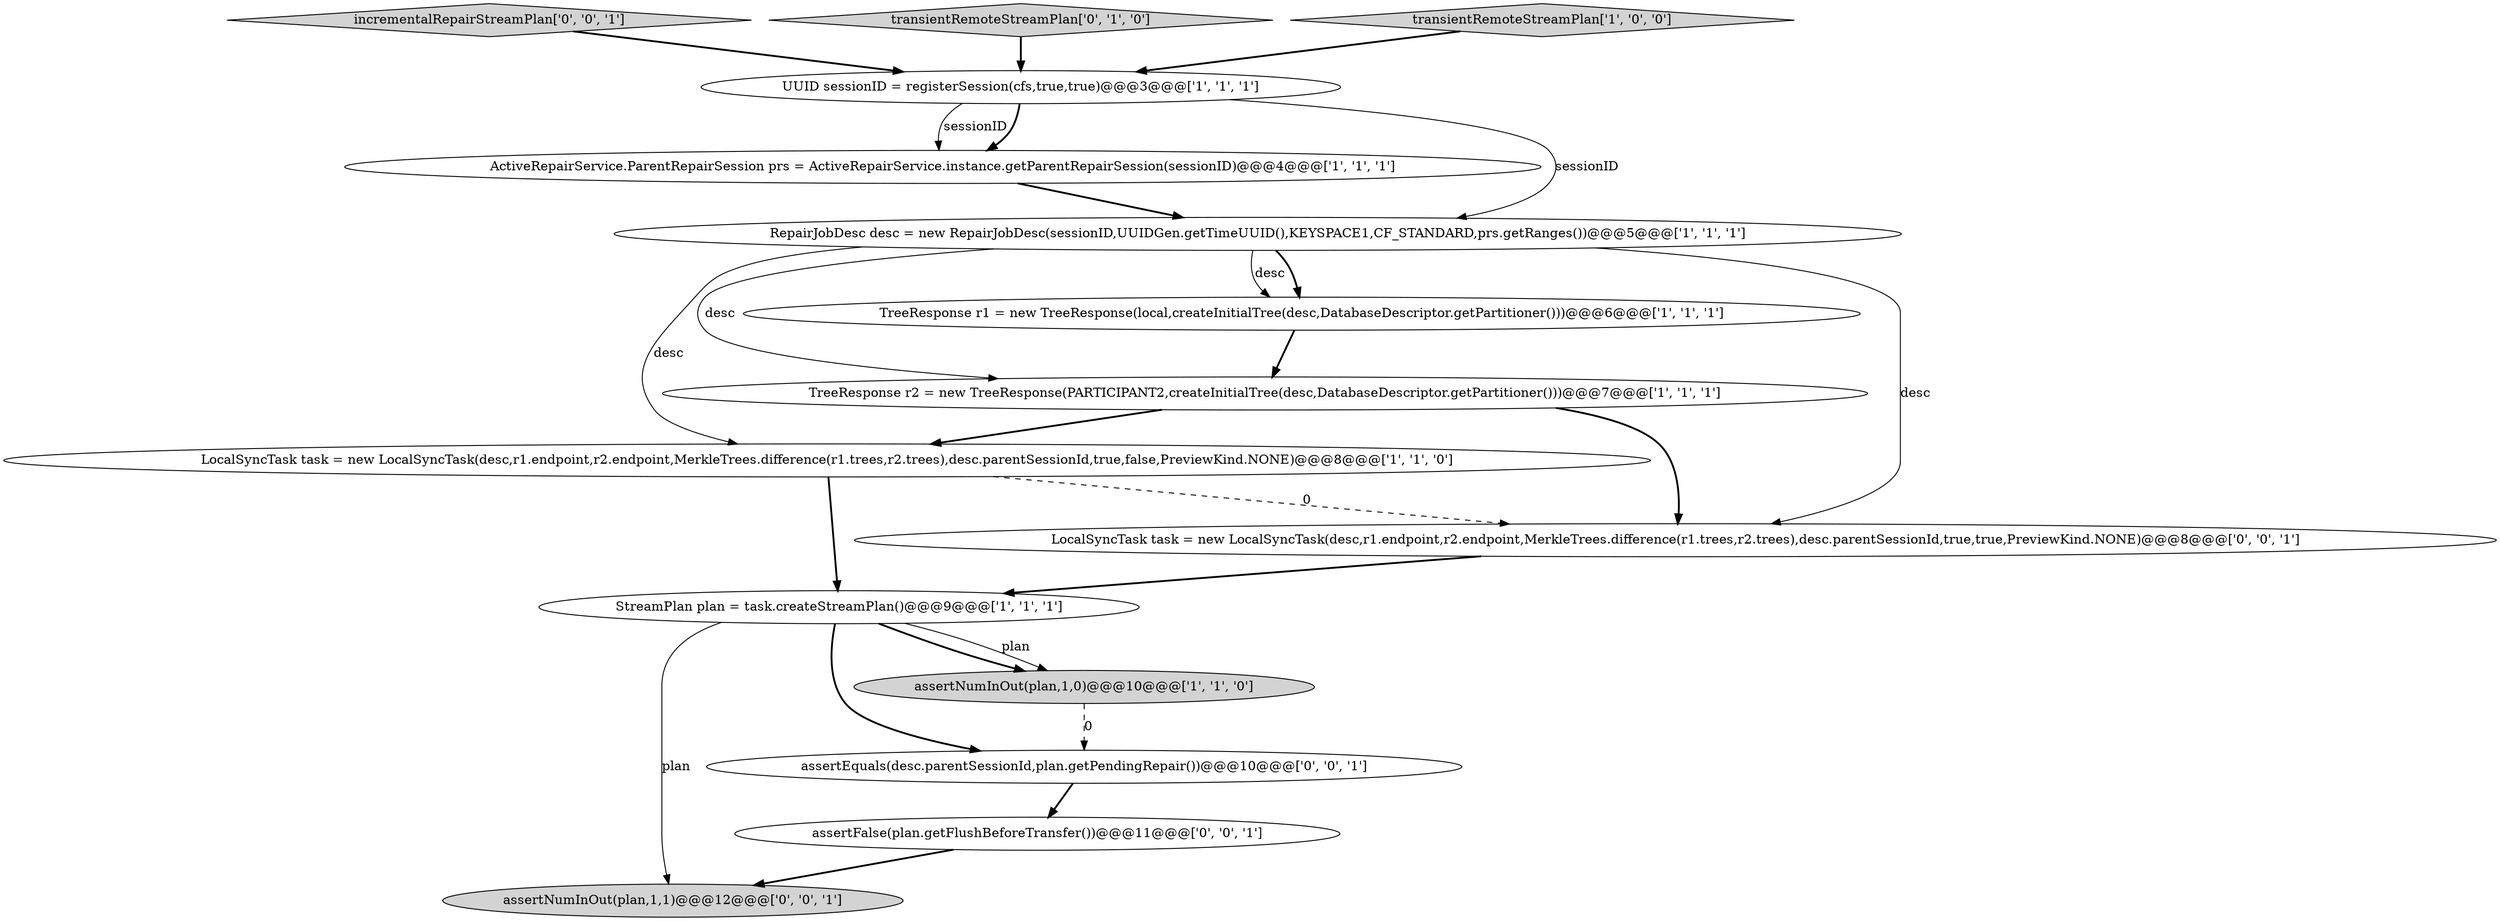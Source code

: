 digraph {
12 [style = filled, label = "assertEquals(desc.parentSessionId,plan.getPendingRepair())@@@10@@@['0', '0', '1']", fillcolor = white, shape = ellipse image = "AAA0AAABBB3BBB"];
7 [style = filled, label = "ActiveRepairService.ParentRepairSession prs = ActiveRepairService.instance.getParentRepairSession(sessionID)@@@4@@@['1', '1', '1']", fillcolor = white, shape = ellipse image = "AAA0AAABBB1BBB"];
11 [style = filled, label = "assertNumInOut(plan,1,1)@@@12@@@['0', '0', '1']", fillcolor = lightgray, shape = ellipse image = "AAA0AAABBB3BBB"];
14 [style = filled, label = "incrementalRepairStreamPlan['0', '0', '1']", fillcolor = lightgray, shape = diamond image = "AAA0AAABBB3BBB"];
2 [style = filled, label = "StreamPlan plan = task.createStreamPlan()@@@9@@@['1', '1', '1']", fillcolor = white, shape = ellipse image = "AAA0AAABBB1BBB"];
10 [style = filled, label = "assertFalse(plan.getFlushBeforeTransfer())@@@11@@@['0', '0', '1']", fillcolor = white, shape = ellipse image = "AAA0AAABBB3BBB"];
13 [style = filled, label = "LocalSyncTask task = new LocalSyncTask(desc,r1.endpoint,r2.endpoint,MerkleTrees.difference(r1.trees,r2.trees),desc.parentSessionId,true,true,PreviewKind.NONE)@@@8@@@['0', '0', '1']", fillcolor = white, shape = ellipse image = "AAA0AAABBB3BBB"];
9 [style = filled, label = "transientRemoteStreamPlan['0', '1', '0']", fillcolor = lightgray, shape = diamond image = "AAA0AAABBB2BBB"];
1 [style = filled, label = "UUID sessionID = registerSession(cfs,true,true)@@@3@@@['1', '1', '1']", fillcolor = white, shape = ellipse image = "AAA0AAABBB1BBB"];
5 [style = filled, label = "assertNumInOut(plan,1,0)@@@10@@@['1', '1', '0']", fillcolor = lightgray, shape = ellipse image = "AAA0AAABBB1BBB"];
6 [style = filled, label = "TreeResponse r2 = new TreeResponse(PARTICIPANT2,createInitialTree(desc,DatabaseDescriptor.getPartitioner()))@@@7@@@['1', '1', '1']", fillcolor = white, shape = ellipse image = "AAA0AAABBB1BBB"];
8 [style = filled, label = "TreeResponse r1 = new TreeResponse(local,createInitialTree(desc,DatabaseDescriptor.getPartitioner()))@@@6@@@['1', '1', '1']", fillcolor = white, shape = ellipse image = "AAA0AAABBB1BBB"];
3 [style = filled, label = "LocalSyncTask task = new LocalSyncTask(desc,r1.endpoint,r2.endpoint,MerkleTrees.difference(r1.trees,r2.trees),desc.parentSessionId,true,false,PreviewKind.NONE)@@@8@@@['1', '1', '0']", fillcolor = white, shape = ellipse image = "AAA0AAABBB1BBB"];
4 [style = filled, label = "RepairJobDesc desc = new RepairJobDesc(sessionID,UUIDGen.getTimeUUID(),KEYSPACE1,CF_STANDARD,prs.getRanges())@@@5@@@['1', '1', '1']", fillcolor = white, shape = ellipse image = "AAA0AAABBB1BBB"];
0 [style = filled, label = "transientRemoteStreamPlan['1', '0', '0']", fillcolor = lightgray, shape = diamond image = "AAA0AAABBB1BBB"];
2->5 [style = solid, label="plan"];
4->6 [style = solid, label="desc"];
3->2 [style = bold, label=""];
2->5 [style = bold, label=""];
2->11 [style = solid, label="plan"];
6->13 [style = bold, label=""];
4->8 [style = bold, label=""];
10->11 [style = bold, label=""];
8->6 [style = bold, label=""];
3->13 [style = dashed, label="0"];
0->1 [style = bold, label=""];
4->3 [style = solid, label="desc"];
14->1 [style = bold, label=""];
12->10 [style = bold, label=""];
7->4 [style = bold, label=""];
6->3 [style = bold, label=""];
5->12 [style = dashed, label="0"];
1->4 [style = solid, label="sessionID"];
4->13 [style = solid, label="desc"];
1->7 [style = solid, label="sessionID"];
1->7 [style = bold, label=""];
13->2 [style = bold, label=""];
9->1 [style = bold, label=""];
4->8 [style = solid, label="desc"];
2->12 [style = bold, label=""];
}
